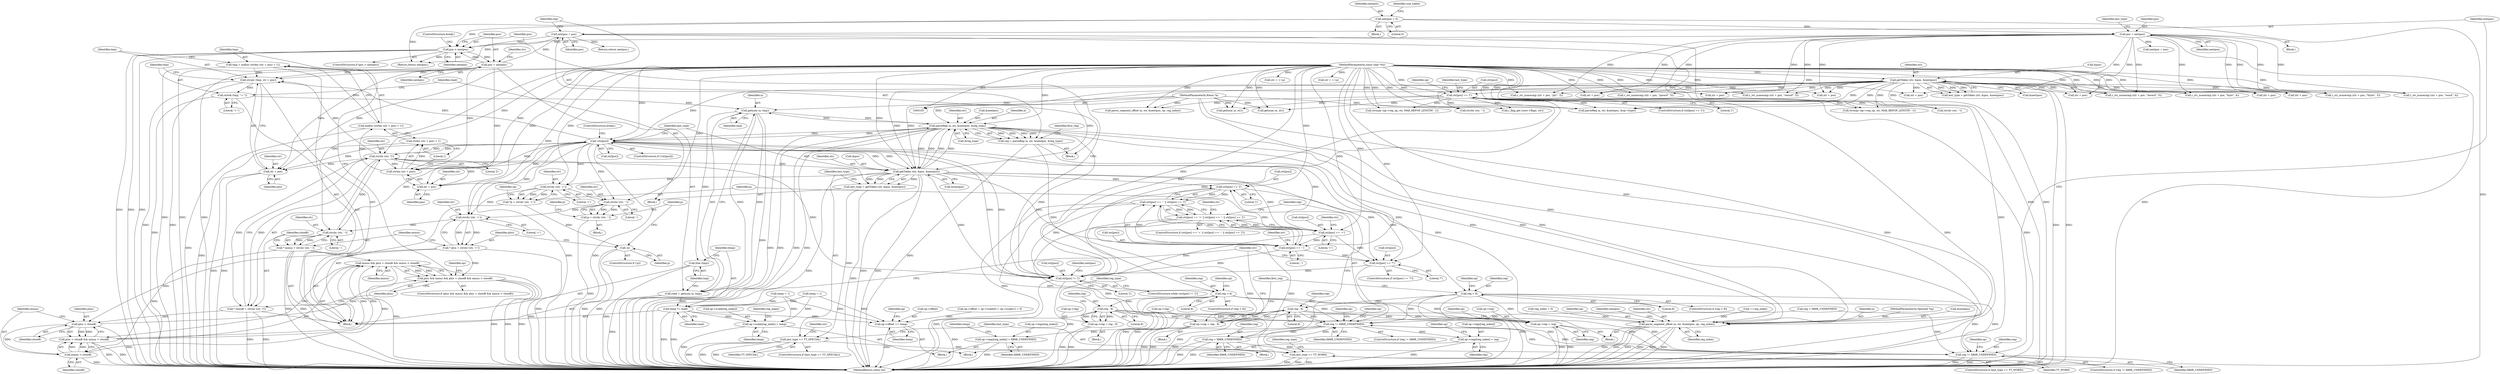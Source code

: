 digraph "0_radare2_9b46d38dd3c4de6048a488b655c7319f845af185@API" {
"1000662" [label="(Call,tmp = malloc (strlen (str + pos) + 1))"];
"1000664" [label="(Call,malloc (strlen (str + pos) + 1))"];
"1000666" [label="(Call,strlen (str + pos))"];
"1000639" [label="(Call,strchr (str, ']'))"];
"1000377" [label="(Call,!str[pos])"];
"1000489" [label="(Call,parseReg (a, str, &nextpos, &reg_type))"];
"1000682" [label="(Call,getnum (a, tmp))"];
"1000106" [label="(MethodParameterIn,RAsm *a)"];
"1000676" [label="(Call,strtok (tmp, \"+-\"))"];
"1000671" [label="(Call,strcpy (tmp, str + pos))"];
"1000662" [label="(Call,tmp = malloc (strlen (str + pos) + 1))"];
"1000107" [label="(MethodParameterIn,const char *str)"];
"1000373" [label="(Call,pos = nextpos)"];
"1000368" [label="(Call,pos > nextpos)"];
"1000137" [label="(Call,pos = nextpos)"];
"1000113" [label="(Call,nextpos = 0)"];
"1000484" [label="(Call,nextpos = pos)"];
"1000385" [label="(Call,getToken (str, &pos, &nextpos))"];
"1000142" [label="(Call,getToken (str, &pos, &nextpos))"];
"1000361" [label="(Call,str[pos] != ']')"];
"1000409" [label="(Call,str[pos] == ']')"];
"1000404" [label="(Call,str[pos] == '-')"];
"1000398" [label="(Call,str[pos] == '+')"];
"1000458" [label="(Call,str[pos] == '*')"];
"1000314" [label="(Call,str[pos] == '[')"];
"1000633" [label="(Call,strchr (str, '-'))"];
"1000627" [label="(Call,strchr (str, '+'))"];
"1000598" [label="(Call,strchr (str, '+'))"];
"1000612" [label="(Call,strchr (str, '-'))"];
"1000383" [label="(Call,last_type = getToken (str, &pos, &nextpos))"];
"1000392" [label="(Call,last_type == TT_SPECIAL)"];
"1000466" [label="(Call,last_type == TT_WORD)"];
"1000397" [label="(Call,str[pos] == '+' || str[pos] == '-' || str[pos] == ']')"];
"1000403" [label="(Call,str[pos] == '-' || str[pos] == ']')"];
"1000596" [label="(Call,*p = strchr (str, '+'))"];
"1000607" [label="(Call,!p)"];
"1000610" [label="(Call,p = strchr (str, '-'))"];
"1000625" [label="(Call,* plus = strchr (str, '+'))"];
"1000643" [label="(Call,plus && minus && plus < closeB && minus < closeB)"];
"1000648" [label="(Call,plus < closeB)"];
"1000647" [label="(Call,plus < closeB && minus < closeB)"];
"1000645" [label="(Call,minus && plus < closeB && minus < closeB)"];
"1000651" [label="(Call,minus < closeB)"];
"1000631" [label="(Call,* minus = strchr (str, '-'))"];
"1000637" [label="(Call,* closeB = strchr (str, ']'))"];
"1000665" [label="(Call,strlen (str + pos) + 1)"];
"1000667" [label="(Call,str + pos)"];
"1000673" [label="(Call,str + pos)"];
"1000554" [label="(Call,parse_segment_offset (a, str, &nextpos, op, reg_index))"];
"1000487" [label="(Call,reg = parseReg (a, str, &nextpos, &reg_type))"];
"1000505" [label="(Call,reg > 8)"];
"1000416" [label="(Call,reg != X86R_UNDEFINED)"];
"1000420" [label="(Call,op->regs[reg_index] = reg)"];
"1000443" [label="(Call,op->regs[reg_index] = X86R_UNDEFINED)"];
"1000453" [label="(Call,reg = X86R_UNDEFINED)"];
"1000475" [label="(Call,reg != X86R_UNDEFINED)"];
"1000518" [label="(Call,reg - 9)"];
"1000514" [label="(Call,op->reg = reg - 9)"];
"1000544" [label="(Call,op->reg = reg)"];
"1000526" [label="(Call,reg > 8)"];
"1000534" [label="(Call,reg - 9)"];
"1000530" [label="(Call,op->reg = reg - 9)"];
"1000680" [label="(Call,read = getnum (a, tmp))"];
"1000687" [label="(Call,temp *= read)"];
"1000427" [label="(Call,op->scale[reg_index] = temp)"];
"1000438" [label="(Call,op->offset += temp)"];
"1000685" [label="(Call,free (tmp))"];
"1000641" [label="(Literal,']')"];
"1000404" [label="(Call,str[pos] == '-')"];
"1000484" [label="(Call,nextpos = pos)"];
"1000465" [label="(ControlStructure,if (last_type == TT_WORD))"];
"1000396" [label="(ControlStructure,if (str[pos] == '+' || str[pos] == '-' || str[pos] == ']'))"];
"1000668" [label="(Identifier,str)"];
"1000640" [label="(Identifier,str)"];
"1000449" [label="(Identifier,X86R_UNDEFINED)"];
"1000142" [label="(Call,getToken (str, &pos, &nextpos))"];
"1000409" [label="(Call,str[pos] == ']')"];
"1000363" [label="(Identifier,str)"];
"1000140" [label="(Call,last_type = getToken (str, &pos, &nextpos))"];
"1000637" [label="(Call,* closeB = strchr (str, ']'))"];
"1000314" [label="(Call,str[pos] == '[')"];
"1000468" [label="(Identifier,TT_WORD)"];
"1000607" [label="(Call,!p)"];
"1000481" [label="(Identifier,op)"];
"1000613" [label="(Identifier,str)"];
"1000687" [label="(Call,temp *= read)"];
"1000708" [label="(Call,strncpy (op->rep_op, str, MAX_REPOP_LENGTH - 1))"];
"1000932" [label="(Return,return nextpos;)"];
"1000462" [label="(Literal,'*')"];
"1000386" [label="(Identifier,str)"];
"1000909" [label="(Call,strchr (str, '-'))"];
"1000472" [label="(Identifier,reg_type)"];
"1000672" [label="(Identifier,tmp)"];
"1000614" [label="(Literal,'-')"];
"1000497" [label="(Identifier,first_reg)"];
"1000150" [label="(Call,r_str_ncasecmp (str + pos, \"ptr\", 3))"];
"1000411" [label="(Identifier,str)"];
"1000370" [label="(Identifier,nextpos)"];
"1000106" [label="(MethodParameterIn,RAsm *a)"];
"1000858" [label="(Call,str = ++p)"];
"1000458" [label="(Call,str[pos] == '*')"];
"1000439" [label="(Call,op->offset)"];
"1000331" [label="(Call,op->offset = op->scale[0] = op->scale[1] = 0)"];
"1000378" [label="(Call,str[pos])"];
"1000638" [label="(Identifier,closeB)"];
"1000846" [label="(Call,strchr (str, '-'))"];
"1000394" [label="(Identifier,TT_SPECIAL)"];
"1000413" [label="(Literal,']')"];
"1000646" [label="(Identifier,minus)"];
"1000486" [label="(Identifier,pos)"];
"1000644" [label="(Identifier,plus)"];
"1000427" [label="(Call,op->scale[reg_index] = temp)"];
"1000560" [label="(Identifier,reg_index)"];
"1000212" [label="(Call,str + pos)"];
"1000318" [label="(Literal,'[')"];
"1000236" [label="(Call,r_str_ncasecmp (str + pos, \"qword\", 5))"];
"1000610" [label="(Call,p = strchr (str, '-'))"];
"1000393" [label="(Identifier,last_type)"];
"1000392" [label="(Call,last_type == TT_SPECIAL)"];
"1000544" [label="(Call,op->reg = reg)"];
"1000114" [label="(Identifier,nextpos)"];
"1000488" [label="(Identifier,reg)"];
"1000551" [label="(Identifier,op)"];
"1000543" [label="(Block,)"];
"1000684" [label="(Identifier,tmp)"];
"1000696" [label="(Call,nextpos = pos)"];
"1000455" [label="(Identifier,X86R_UNDEFINED)"];
"1000519" [label="(Identifier,reg)"];
"1000477" [label="(Identifier,X86R_UNDEFINED)"];
"1000515" [label="(Call,op->reg)"];
"1000385" [label="(Call,getToken (str, &pos, &nextpos))"];
"1000400" [label="(Identifier,str)"];
"1000514" [label="(Call,op->reg = reg - 9)"];
"1000929" [label="(Call,getnum (a, str))"];
"1000391" [label="(ControlStructure,if (last_type == TT_SPECIAL))"];
"1000141" [label="(Identifier,last_type)"];
"1000555" [label="(Identifier,a)"];
"1000162" [label="(Call,str + pos)"];
"1000669" [label="(Identifier,pos)"];
"1000417" [label="(Identifier,reg)"];
"1000108" [label="(MethodParameterIn,Operand *op)"];
"1000408" [label="(Literal,'-')"];
"1000688" [label="(Identifier,temp)"];
"1000673" [label="(Call,str + pos)"];
"1000405" [label="(Call,str[pos])"];
"1000375" [label="(Identifier,nextpos)"];
"1000261" [label="(Call,r_str_ncasecmp (str + pos, \"oword\", 5))"];
"1000491" [label="(Identifier,str)"];
"1000627" [label="(Call,strchr (str, '+'))"];
"1000674" [label="(Identifier,str)"];
"1000520" [label="(Literal,9)"];
"1000650" [label="(Identifier,closeB)"];
"1000469" [label="(Block,)"];
"1000657" [label="(Identifier,op)"];
"1000670" [label="(Literal,1)"];
"1000415" [label="(ControlStructure,if (reg != X86R_UNDEFINED))"];
"1000475" [label="(Call,reg != X86R_UNDEFINED)"];
"1000685" [label="(Call,free (tmp))"];
"1000652" [label="(Identifier,minus)"];
"1000442" [label="(Identifier,temp)"];
"1000608" [label="(Identifier,p)"];
"1000366" [label="(Block,)"];
"1000683" [label="(Identifier,a)"];
"1000557" [label="(Call,&nextpos)"];
"1000376" [label="(ControlStructure,if (!str[pos]))"];
"1000532" [label="(Identifier,op)"];
"1000450" [label="(Call,temp = 1)"];
"1000639" [label="(Call,strchr (str, ']'))"];
"1000489" [label="(Call,parseReg (a, str, &nextpos, &reg_type))"];
"1000126" [label="(Call,reg_index = 0)"];
"1000633" [label="(Call,strchr (str, '-'))"];
"1000678" [label="(Literal,\"+-\")"];
"1000662" [label="(Call,tmp = malloc (strlen (str + pos) + 1))"];
"1000137" [label="(Call,pos = nextpos)"];
"1000430" [label="(Identifier,op)"];
"1000474" [label="(ControlStructure,if (reg != X86R_UNDEFINED))"];
"1000460" [label="(Identifier,str)"];
"1000536" [label="(Literal,9)"];
"1000612" [label="(Call,strchr (str, '-'))"];
"1000771" [label="(Call,parse_segment_offset (a, str, &nextpos, op, reg_index))"];
"1000143" [label="(Identifier,str)"];
"1000459" [label="(Call,str[pos])"];
"1000507" [label="(Literal,8)"];
"1000682" [label="(Call,getnum (a, tmp))"];
"1000666" [label="(Call,strlen (str + pos))"];
"1000631" [label="(Call,* minus = strchr (str, '-'))"];
"1000600" [label="(Literal,'+')"];
"1000416" [label="(Call,reg != X86R_UNDEFINED)"];
"1000262" [label="(Call,str + pos)"];
"1000635" [label="(Literal,'-')"];
"1000426" [label="(Identifier,reg)"];
"1000921" [label="(Call,str = ++p)"];
"1000365" [label="(Literal,']')"];
"1000438" [label="(Call,op->offset += temp)"];
"1000362" [label="(Call,str[pos])"];
"1000373" [label="(Call,pos = nextpos)"];
"1000138" [label="(Identifier,pos)"];
"1000237" [label="(Call,str + pos)"];
"1000119" [label="(Identifier,size_token)"];
"1000554" [label="(Call,parse_segment_offset (a, str, &nextpos, op, reg_index))"];
"1000457" [label="(ControlStructure,if (str[pos] == '*'))"];
"1000832" [label="(Call,r_flag_get (core->flags, str))"];
"1000110" [label="(Block,)"];
"1000315" [label="(Call,str[pos])"];
"1000323" [label="(Identifier,op)"];
"1000418" [label="(Identifier,X86R_UNDEFINED)"];
"1000634" [label="(Identifier,str)"];
"1000387" [label="(Call,&pos)"];
"1000504" [label="(ControlStructure,if (reg > 8))"];
"1000353" [label="(Call,reg = X86R_UNDEFINED)"];
"1000443" [label="(Call,op->regs[reg_index] = X86R_UNDEFINED)"];
"1000545" [label="(Call,op->reg)"];
"1000539" [label="(Identifier,reg_type)"];
"1000559" [label="(Identifier,op)"];
"1000466" [label="(Call,last_type == TT_WORD)"];
"1000374" [label="(Identifier,pos)"];
"1000598" [label="(Call,strchr (str, '+'))"];
"1000151" [label="(Call,str + pos)"];
"1000113" [label="(Call,nextpos = 0)"];
"1000421" [label="(Call,op->regs[reg_index])"];
"1000671" [label="(Call,strcpy (tmp, str + pos))"];
"1000397" [label="(Call,str[pos] == '+' || str[pos] == '-' || str[pos] == ']')"];
"1000349" [label="(Call,temp = 1)"];
"1000383" [label="(Call,last_type = getToken (str, &pos, &nextpos))"];
"1000645" [label="(Call,minus && plus < closeB && minus < closeB)"];
"1000522" [label="(Identifier,first_reg)"];
"1000382" [label="(ControlStructure,break;)"];
"1000511" [label="(Identifier,op)"];
"1000107" [label="(MethodParameterIn,const char *str)"];
"1000494" [label="(Call,&reg_type)"];
"1000626" [label="(Identifier,plus)"];
"1000530" [label="(Call,op->reg = reg - 9)"];
"1000211" [label="(Call,r_str_ncasecmp (str + pos, \"dword\", 5))"];
"1000731" [label="(Call,parseReg (a, str, &nextpos, &op->type))"];
"1000287" [label="(Call,str + pos)"];
"1000648" [label="(Call,plus < closeB)"];
"1000665" [label="(Call,strlen (str + pos) + 1)"];
"1000492" [label="(Call,&nextpos)"];
"1000367" [label="(ControlStructure,if (pos > nextpos))"];
"1000187" [label="(Call,str + pos)"];
"1000642" [label="(ControlStructure,if (plus && minus && plus < closeB && minus < closeB))"];
"1000933" [label="(Identifier,nextpos)"];
"1000414" [label="(Block,)"];
"1000433" [label="(Identifier,temp)"];
"1000437" [label="(Block,)"];
"1000360" [label="(ControlStructure,while (str[pos] != ']'))"];
"1000562" [label="(Identifier,nextpos)"];
"1000653" [label="(Identifier,closeB)"];
"1000286" [label="(Call,r_str_ncasecmp (str + pos, \"tbyte\", 5))"];
"1000487" [label="(Call,reg = parseReg (a, str, &nextpos, &reg_type))"];
"1000664" [label="(Call,malloc (strlen (str + pos) + 1))"];
"1000146" [label="(Call,&nextpos)"];
"1000403" [label="(Call,str[pos] == '-' || str[pos] == ']')"];
"1000611" [label="(Identifier,p)"];
"1000548" [label="(Identifier,reg)"];
"1000506" [label="(Identifier,reg)"];
"1000451" [label="(Identifier,temp)"];
"1000866" [label="(Call,getnum (a, str))"];
"1000693" [label="(Identifier,last_type)"];
"1000490" [label="(Identifier,a)"];
"1000603" [label="(Identifier,op)"];
"1000361" [label="(Call,str[pos] != ']')"];
"1000454" [label="(Identifier,reg)"];
"1000476" [label="(Identifier,reg)"];
"1000594" [label="(Block,)"];
"1000529" [label="(Block,)"];
"1000428" [label="(Call,op->scale[reg_index])"];
"1000399" [label="(Call,str[pos])"];
"1000372" [label="(ControlStructure,break;)"];
"1000556" [label="(Identifier,str)"];
"1000446" [label="(Identifier,op)"];
"1000144" [label="(Call,&pos)"];
"1000680" [label="(Call,read = getnum (a, tmp))"];
"1000384" [label="(Identifier,last_type)"];
"1000369" [label="(Identifier,pos)"];
"1000609" [label="(Block,)"];
"1000531" [label="(Call,op->reg)"];
"1000681" [label="(Identifier,read)"];
"1000526" [label="(Call,reg > 8)"];
"1000877" [label="(Call,strncpy (op->rep_op, str, MAX_REPOP_LENGTH - 1))"];
"1000534" [label="(Call,reg - 9)"];
"1000667" [label="(Call,str + pos)"];
"1000115" [label="(Literal,0)"];
"1000528" [label="(Literal,8)"];
"1000186" [label="(Call,r_str_ncasecmp (str + pos, \"word\", 4))"];
"1000136" [label="(Block,)"];
"1000161" [label="(Call,r_str_ncasecmp (str + pos, \"byte\", 4))"];
"1000508" [label="(Block,)"];
"1000440" [label="(Identifier,op)"];
"1000527" [label="(Identifier,reg)"];
"1000467" [label="(Identifier,last_type)"];
"1000675" [label="(Identifier,pos)"];
"1000596" [label="(Call,*p = strchr (str, '+'))"];
"1000628" [label="(Identifier,str)"];
"1000525" [label="(ControlStructure,if (reg > 8))"];
"1000647" [label="(Call,plus < closeB && minus < closeB)"];
"1000377" [label="(Call,!str[pos])"];
"1000406" [label="(Identifier,str)"];
"1000632" [label="(Identifier,minus)"];
"1000606" [label="(ControlStructure,if (!p))"];
"1000934" [label="(MethodReturn,static int)"];
"1000597" [label="(Identifier,p)"];
"1000651" [label="(Call,minus < closeB)"];
"1000485" [label="(Identifier,nextpos)"];
"1000313" [label="(ControlStructure,if (str[pos] == '['))"];
"1000629" [label="(Literal,'+')"];
"1000663" [label="(Identifier,tmp)"];
"1000689" [label="(Identifier,read)"];
"1000423" [label="(Identifier,op)"];
"1000643" [label="(Call,plus && minus && plus < closeB && minus < closeB)"];
"1000398" [label="(Call,str[pos] == '+')"];
"1000561" [label="(Return,return nextpos;)"];
"1000139" [label="(Identifier,nextpos)"];
"1000420" [label="(Call,op->regs[reg_index] = reg)"];
"1000677" [label="(Identifier,tmp)"];
"1000535" [label="(Identifier,reg)"];
"1000453" [label="(Call,reg = X86R_UNDEFINED)"];
"1000419" [label="(Block,)"];
"1000410" [label="(Call,str[pos])"];
"1000505" [label="(Call,reg > 8)"];
"1000444" [label="(Call,op->regs[reg_index])"];
"1000389" [label="(Call,&nextpos)"];
"1000599" [label="(Identifier,str)"];
"1000676" [label="(Call,strtok (tmp, \"+-\"))"];
"1000616" [label="(Identifier,p)"];
"1000434" [label="(Call,++reg_index)"];
"1000402" [label="(Literal,'+')"];
"1000625" [label="(Call,* plus = strchr (str, '+'))"];
"1000686" [label="(Identifier,tmp)"];
"1000435" [label="(Identifier,reg_index)"];
"1000379" [label="(Identifier,str)"];
"1000649" [label="(Identifier,plus)"];
"1000368" [label="(Call,pos > nextpos)"];
"1000518" [label="(Call,reg - 9)"];
"1000662" -> "1000594"  [label="AST: "];
"1000662" -> "1000664"  [label="CFG: "];
"1000663" -> "1000662"  [label="AST: "];
"1000664" -> "1000662"  [label="AST: "];
"1000672" -> "1000662"  [label="CFG: "];
"1000662" -> "1000934"  [label="DDG: "];
"1000664" -> "1000662"  [label="DDG: "];
"1000662" -> "1000671"  [label="DDG: "];
"1000664" -> "1000665"  [label="CFG: "];
"1000665" -> "1000664"  [label="AST: "];
"1000664" -> "1000934"  [label="DDG: "];
"1000666" -> "1000664"  [label="DDG: "];
"1000666" -> "1000665"  [label="AST: "];
"1000666" -> "1000667"  [label="CFG: "];
"1000667" -> "1000666"  [label="AST: "];
"1000670" -> "1000666"  [label="CFG: "];
"1000666" -> "1000665"  [label="DDG: "];
"1000639" -> "1000666"  [label="DDG: "];
"1000377" -> "1000666"  [label="DDG: "];
"1000107" -> "1000666"  [label="DDG: "];
"1000373" -> "1000666"  [label="DDG: "];
"1000639" -> "1000637"  [label="AST: "];
"1000639" -> "1000641"  [label="CFG: "];
"1000640" -> "1000639"  [label="AST: "];
"1000641" -> "1000639"  [label="AST: "];
"1000637" -> "1000639"  [label="CFG: "];
"1000639" -> "1000361"  [label="DDG: "];
"1000639" -> "1000377"  [label="DDG: "];
"1000639" -> "1000385"  [label="DDG: "];
"1000639" -> "1000637"  [label="DDG: "];
"1000639" -> "1000637"  [label="DDG: "];
"1000377" -> "1000639"  [label="DDG: "];
"1000633" -> "1000639"  [label="DDG: "];
"1000107" -> "1000639"  [label="DDG: "];
"1000639" -> "1000667"  [label="DDG: "];
"1000639" -> "1000671"  [label="DDG: "];
"1000639" -> "1000673"  [label="DDG: "];
"1000377" -> "1000376"  [label="AST: "];
"1000377" -> "1000378"  [label="CFG: "];
"1000378" -> "1000377"  [label="AST: "];
"1000382" -> "1000377"  [label="CFG: "];
"1000384" -> "1000377"  [label="CFG: "];
"1000377" -> "1000934"  [label="DDG: "];
"1000377" -> "1000934"  [label="DDG: "];
"1000377" -> "1000361"  [label="DDG: "];
"1000489" -> "1000377"  [label="DDG: "];
"1000385" -> "1000377"  [label="DDG: "];
"1000361" -> "1000377"  [label="DDG: "];
"1000107" -> "1000377"  [label="DDG: "];
"1000142" -> "1000377"  [label="DDG: "];
"1000377" -> "1000385"  [label="DDG: "];
"1000377" -> "1000398"  [label="DDG: "];
"1000377" -> "1000489"  [label="DDG: "];
"1000377" -> "1000554"  [label="DDG: "];
"1000377" -> "1000598"  [label="DDG: "];
"1000377" -> "1000612"  [label="DDG: "];
"1000377" -> "1000627"  [label="DDG: "];
"1000377" -> "1000633"  [label="DDG: "];
"1000377" -> "1000667"  [label="DDG: "];
"1000377" -> "1000671"  [label="DDG: "];
"1000377" -> "1000673"  [label="DDG: "];
"1000489" -> "1000487"  [label="AST: "];
"1000489" -> "1000494"  [label="CFG: "];
"1000490" -> "1000489"  [label="AST: "];
"1000491" -> "1000489"  [label="AST: "];
"1000492" -> "1000489"  [label="AST: "];
"1000494" -> "1000489"  [label="AST: "];
"1000487" -> "1000489"  [label="CFG: "];
"1000489" -> "1000934"  [label="DDG: "];
"1000489" -> "1000934"  [label="DDG: "];
"1000489" -> "1000934"  [label="DDG: "];
"1000489" -> "1000934"  [label="DDG: "];
"1000489" -> "1000361"  [label="DDG: "];
"1000489" -> "1000385"  [label="DDG: "];
"1000489" -> "1000385"  [label="DDG: "];
"1000489" -> "1000487"  [label="DDG: "];
"1000489" -> "1000487"  [label="DDG: "];
"1000489" -> "1000487"  [label="DDG: "];
"1000489" -> "1000487"  [label="DDG: "];
"1000682" -> "1000489"  [label="DDG: "];
"1000106" -> "1000489"  [label="DDG: "];
"1000385" -> "1000489"  [label="DDG: "];
"1000385" -> "1000489"  [label="DDG: "];
"1000107" -> "1000489"  [label="DDG: "];
"1000489" -> "1000554"  [label="DDG: "];
"1000489" -> "1000554"  [label="DDG: "];
"1000489" -> "1000554"  [label="DDG: "];
"1000489" -> "1000682"  [label="DDG: "];
"1000682" -> "1000680"  [label="AST: "];
"1000682" -> "1000684"  [label="CFG: "];
"1000683" -> "1000682"  [label="AST: "];
"1000684" -> "1000682"  [label="AST: "];
"1000680" -> "1000682"  [label="CFG: "];
"1000682" -> "1000934"  [label="DDG: "];
"1000682" -> "1000680"  [label="DDG: "];
"1000682" -> "1000680"  [label="DDG: "];
"1000106" -> "1000682"  [label="DDG: "];
"1000676" -> "1000682"  [label="DDG: "];
"1000682" -> "1000685"  [label="DDG: "];
"1000106" -> "1000105"  [label="AST: "];
"1000106" -> "1000934"  [label="DDG: "];
"1000106" -> "1000554"  [label="DDG: "];
"1000106" -> "1000731"  [label="DDG: "];
"1000106" -> "1000771"  [label="DDG: "];
"1000106" -> "1000866"  [label="DDG: "];
"1000106" -> "1000929"  [label="DDG: "];
"1000676" -> "1000594"  [label="AST: "];
"1000676" -> "1000678"  [label="CFG: "];
"1000677" -> "1000676"  [label="AST: "];
"1000678" -> "1000676"  [label="AST: "];
"1000681" -> "1000676"  [label="CFG: "];
"1000676" -> "1000934"  [label="DDG: "];
"1000671" -> "1000676"  [label="DDG: "];
"1000671" -> "1000594"  [label="AST: "];
"1000671" -> "1000673"  [label="CFG: "];
"1000672" -> "1000671"  [label="AST: "];
"1000673" -> "1000671"  [label="AST: "];
"1000677" -> "1000671"  [label="CFG: "];
"1000671" -> "1000934"  [label="DDG: "];
"1000671" -> "1000934"  [label="DDG: "];
"1000107" -> "1000671"  [label="DDG: "];
"1000373" -> "1000671"  [label="DDG: "];
"1000107" -> "1000105"  [label="AST: "];
"1000107" -> "1000934"  [label="DDG: "];
"1000107" -> "1000142"  [label="DDG: "];
"1000107" -> "1000150"  [label="DDG: "];
"1000107" -> "1000151"  [label="DDG: "];
"1000107" -> "1000161"  [label="DDG: "];
"1000107" -> "1000162"  [label="DDG: "];
"1000107" -> "1000186"  [label="DDG: "];
"1000107" -> "1000187"  [label="DDG: "];
"1000107" -> "1000211"  [label="DDG: "];
"1000107" -> "1000212"  [label="DDG: "];
"1000107" -> "1000236"  [label="DDG: "];
"1000107" -> "1000237"  [label="DDG: "];
"1000107" -> "1000261"  [label="DDG: "];
"1000107" -> "1000262"  [label="DDG: "];
"1000107" -> "1000286"  [label="DDG: "];
"1000107" -> "1000287"  [label="DDG: "];
"1000107" -> "1000314"  [label="DDG: "];
"1000107" -> "1000361"  [label="DDG: "];
"1000107" -> "1000385"  [label="DDG: "];
"1000107" -> "1000398"  [label="DDG: "];
"1000107" -> "1000404"  [label="DDG: "];
"1000107" -> "1000409"  [label="DDG: "];
"1000107" -> "1000458"  [label="DDG: "];
"1000107" -> "1000554"  [label="DDG: "];
"1000107" -> "1000598"  [label="DDG: "];
"1000107" -> "1000612"  [label="DDG: "];
"1000107" -> "1000627"  [label="DDG: "];
"1000107" -> "1000633"  [label="DDG: "];
"1000107" -> "1000667"  [label="DDG: "];
"1000107" -> "1000673"  [label="DDG: "];
"1000107" -> "1000708"  [label="DDG: "];
"1000107" -> "1000731"  [label="DDG: "];
"1000107" -> "1000771"  [label="DDG: "];
"1000107" -> "1000832"  [label="DDG: "];
"1000107" -> "1000846"  [label="DDG: "];
"1000107" -> "1000858"  [label="DDG: "];
"1000107" -> "1000866"  [label="DDG: "];
"1000107" -> "1000877"  [label="DDG: "];
"1000107" -> "1000909"  [label="DDG: "];
"1000107" -> "1000921"  [label="DDG: "];
"1000107" -> "1000929"  [label="DDG: "];
"1000373" -> "1000366"  [label="AST: "];
"1000373" -> "1000375"  [label="CFG: "];
"1000374" -> "1000373"  [label="AST: "];
"1000375" -> "1000373"  [label="AST: "];
"1000379" -> "1000373"  [label="CFG: "];
"1000373" -> "1000934"  [label="DDG: "];
"1000373" -> "1000934"  [label="DDG: "];
"1000373" -> "1000368"  [label="DDG: "];
"1000368" -> "1000373"  [label="DDG: "];
"1000373" -> "1000484"  [label="DDG: "];
"1000373" -> "1000667"  [label="DDG: "];
"1000373" -> "1000673"  [label="DDG: "];
"1000368" -> "1000367"  [label="AST: "];
"1000368" -> "1000370"  [label="CFG: "];
"1000369" -> "1000368"  [label="AST: "];
"1000370" -> "1000368"  [label="AST: "];
"1000372" -> "1000368"  [label="CFG: "];
"1000374" -> "1000368"  [label="CFG: "];
"1000368" -> "1000934"  [label="DDG: "];
"1000368" -> "1000934"  [label="DDG: "];
"1000368" -> "1000934"  [label="DDG: "];
"1000137" -> "1000368"  [label="DDG: "];
"1000113" -> "1000368"  [label="DDG: "];
"1000484" -> "1000368"  [label="DDG: "];
"1000368" -> "1000932"  [label="DDG: "];
"1000137" -> "1000136"  [label="AST: "];
"1000137" -> "1000139"  [label="CFG: "];
"1000138" -> "1000137"  [label="AST: "];
"1000139" -> "1000137"  [label="AST: "];
"1000141" -> "1000137"  [label="CFG: "];
"1000137" -> "1000934"  [label="DDG: "];
"1000113" -> "1000137"  [label="DDG: "];
"1000137" -> "1000150"  [label="DDG: "];
"1000137" -> "1000151"  [label="DDG: "];
"1000137" -> "1000161"  [label="DDG: "];
"1000137" -> "1000162"  [label="DDG: "];
"1000137" -> "1000186"  [label="DDG: "];
"1000137" -> "1000187"  [label="DDG: "];
"1000137" -> "1000211"  [label="DDG: "];
"1000137" -> "1000212"  [label="DDG: "];
"1000137" -> "1000236"  [label="DDG: "];
"1000137" -> "1000237"  [label="DDG: "];
"1000137" -> "1000261"  [label="DDG: "];
"1000137" -> "1000262"  [label="DDG: "];
"1000137" -> "1000286"  [label="DDG: "];
"1000137" -> "1000287"  [label="DDG: "];
"1000137" -> "1000696"  [label="DDG: "];
"1000113" -> "1000110"  [label="AST: "];
"1000113" -> "1000115"  [label="CFG: "];
"1000114" -> "1000113"  [label="AST: "];
"1000115" -> "1000113"  [label="AST: "];
"1000119" -> "1000113"  [label="CFG: "];
"1000113" -> "1000934"  [label="DDG: "];
"1000113" -> "1000932"  [label="DDG: "];
"1000484" -> "1000469"  [label="AST: "];
"1000484" -> "1000486"  [label="CFG: "];
"1000485" -> "1000484"  [label="AST: "];
"1000486" -> "1000484"  [label="AST: "];
"1000488" -> "1000484"  [label="CFG: "];
"1000484" -> "1000934"  [label="DDG: "];
"1000484" -> "1000934"  [label="DDG: "];
"1000484" -> "1000561"  [label="DDG: "];
"1000484" -> "1000932"  [label="DDG: "];
"1000385" -> "1000383"  [label="AST: "];
"1000385" -> "1000389"  [label="CFG: "];
"1000386" -> "1000385"  [label="AST: "];
"1000387" -> "1000385"  [label="AST: "];
"1000389" -> "1000385"  [label="AST: "];
"1000383" -> "1000385"  [label="CFG: "];
"1000385" -> "1000934"  [label="DDG: "];
"1000385" -> "1000934"  [label="DDG: "];
"1000385" -> "1000934"  [label="DDG: "];
"1000385" -> "1000361"  [label="DDG: "];
"1000385" -> "1000383"  [label="DDG: "];
"1000385" -> "1000383"  [label="DDG: "];
"1000385" -> "1000383"  [label="DDG: "];
"1000142" -> "1000385"  [label="DDG: "];
"1000142" -> "1000385"  [label="DDG: "];
"1000142" -> "1000385"  [label="DDG: "];
"1000385" -> "1000398"  [label="DDG: "];
"1000385" -> "1000404"  [label="DDG: "];
"1000385" -> "1000409"  [label="DDG: "];
"1000385" -> "1000458"  [label="DDG: "];
"1000385" -> "1000598"  [label="DDG: "];
"1000142" -> "1000140"  [label="AST: "];
"1000142" -> "1000146"  [label="CFG: "];
"1000143" -> "1000142"  [label="AST: "];
"1000144" -> "1000142"  [label="AST: "];
"1000146" -> "1000142"  [label="AST: "];
"1000140" -> "1000142"  [label="CFG: "];
"1000142" -> "1000934"  [label="DDG: "];
"1000142" -> "1000934"  [label="DDG: "];
"1000142" -> "1000140"  [label="DDG: "];
"1000142" -> "1000140"  [label="DDG: "];
"1000142" -> "1000140"  [label="DDG: "];
"1000142" -> "1000150"  [label="DDG: "];
"1000142" -> "1000151"  [label="DDG: "];
"1000142" -> "1000161"  [label="DDG: "];
"1000142" -> "1000162"  [label="DDG: "];
"1000142" -> "1000186"  [label="DDG: "];
"1000142" -> "1000187"  [label="DDG: "];
"1000142" -> "1000211"  [label="DDG: "];
"1000142" -> "1000212"  [label="DDG: "];
"1000142" -> "1000236"  [label="DDG: "];
"1000142" -> "1000237"  [label="DDG: "];
"1000142" -> "1000261"  [label="DDG: "];
"1000142" -> "1000262"  [label="DDG: "];
"1000142" -> "1000286"  [label="DDG: "];
"1000142" -> "1000287"  [label="DDG: "];
"1000142" -> "1000314"  [label="DDG: "];
"1000142" -> "1000361"  [label="DDG: "];
"1000142" -> "1000708"  [label="DDG: "];
"1000142" -> "1000731"  [label="DDG: "];
"1000142" -> "1000731"  [label="DDG: "];
"1000142" -> "1000909"  [label="DDG: "];
"1000361" -> "1000360"  [label="AST: "];
"1000361" -> "1000365"  [label="CFG: "];
"1000362" -> "1000361"  [label="AST: "];
"1000365" -> "1000361"  [label="AST: "];
"1000369" -> "1000361"  [label="CFG: "];
"1000933" -> "1000361"  [label="CFG: "];
"1000361" -> "1000934"  [label="DDG: "];
"1000361" -> "1000934"  [label="DDG: "];
"1000409" -> "1000361"  [label="DDG: "];
"1000398" -> "1000361"  [label="DDG: "];
"1000404" -> "1000361"  [label="DDG: "];
"1000458" -> "1000361"  [label="DDG: "];
"1000314" -> "1000361"  [label="DDG: "];
"1000409" -> "1000403"  [label="AST: "];
"1000409" -> "1000413"  [label="CFG: "];
"1000410" -> "1000409"  [label="AST: "];
"1000413" -> "1000409"  [label="AST: "];
"1000403" -> "1000409"  [label="CFG: "];
"1000409" -> "1000403"  [label="DDG: "];
"1000409" -> "1000403"  [label="DDG: "];
"1000404" -> "1000409"  [label="DDG: "];
"1000409" -> "1000458"  [label="DDG: "];
"1000404" -> "1000403"  [label="AST: "];
"1000404" -> "1000408"  [label="CFG: "];
"1000405" -> "1000404"  [label="AST: "];
"1000408" -> "1000404"  [label="AST: "];
"1000411" -> "1000404"  [label="CFG: "];
"1000403" -> "1000404"  [label="CFG: "];
"1000404" -> "1000403"  [label="DDG: "];
"1000404" -> "1000403"  [label="DDG: "];
"1000398" -> "1000404"  [label="DDG: "];
"1000404" -> "1000458"  [label="DDG: "];
"1000398" -> "1000397"  [label="AST: "];
"1000398" -> "1000402"  [label="CFG: "];
"1000399" -> "1000398"  [label="AST: "];
"1000402" -> "1000398"  [label="AST: "];
"1000406" -> "1000398"  [label="CFG: "];
"1000397" -> "1000398"  [label="CFG: "];
"1000398" -> "1000397"  [label="DDG: "];
"1000398" -> "1000397"  [label="DDG: "];
"1000398" -> "1000458"  [label="DDG: "];
"1000458" -> "1000457"  [label="AST: "];
"1000458" -> "1000462"  [label="CFG: "];
"1000459" -> "1000458"  [label="AST: "];
"1000462" -> "1000458"  [label="AST: "];
"1000363" -> "1000458"  [label="CFG: "];
"1000458" -> "1000934"  [label="DDG: "];
"1000314" -> "1000313"  [label="AST: "];
"1000314" -> "1000318"  [label="CFG: "];
"1000315" -> "1000314"  [label="AST: "];
"1000318" -> "1000314"  [label="AST: "];
"1000323" -> "1000314"  [label="CFG: "];
"1000693" -> "1000314"  [label="CFG: "];
"1000314" -> "1000934"  [label="DDG: "];
"1000314" -> "1000934"  [label="DDG: "];
"1000314" -> "1000708"  [label="DDG: "];
"1000314" -> "1000731"  [label="DDG: "];
"1000314" -> "1000771"  [label="DDG: "];
"1000314" -> "1000832"  [label="DDG: "];
"1000314" -> "1000846"  [label="DDG: "];
"1000314" -> "1000866"  [label="DDG: "];
"1000314" -> "1000877"  [label="DDG: "];
"1000314" -> "1000909"  [label="DDG: "];
"1000314" -> "1000929"  [label="DDG: "];
"1000633" -> "1000631"  [label="AST: "];
"1000633" -> "1000635"  [label="CFG: "];
"1000634" -> "1000633"  [label="AST: "];
"1000635" -> "1000633"  [label="AST: "];
"1000631" -> "1000633"  [label="CFG: "];
"1000633" -> "1000631"  [label="DDG: "];
"1000633" -> "1000631"  [label="DDG: "];
"1000627" -> "1000633"  [label="DDG: "];
"1000627" -> "1000625"  [label="AST: "];
"1000627" -> "1000629"  [label="CFG: "];
"1000628" -> "1000627"  [label="AST: "];
"1000629" -> "1000627"  [label="AST: "];
"1000625" -> "1000627"  [label="CFG: "];
"1000627" -> "1000625"  [label="DDG: "];
"1000627" -> "1000625"  [label="DDG: "];
"1000598" -> "1000627"  [label="DDG: "];
"1000612" -> "1000627"  [label="DDG: "];
"1000598" -> "1000596"  [label="AST: "];
"1000598" -> "1000600"  [label="CFG: "];
"1000599" -> "1000598"  [label="AST: "];
"1000600" -> "1000598"  [label="AST: "];
"1000596" -> "1000598"  [label="CFG: "];
"1000598" -> "1000596"  [label="DDG: "];
"1000598" -> "1000596"  [label="DDG: "];
"1000598" -> "1000612"  [label="DDG: "];
"1000612" -> "1000610"  [label="AST: "];
"1000612" -> "1000614"  [label="CFG: "];
"1000613" -> "1000612"  [label="AST: "];
"1000614" -> "1000612"  [label="AST: "];
"1000610" -> "1000612"  [label="CFG: "];
"1000612" -> "1000610"  [label="DDG: "];
"1000612" -> "1000610"  [label="DDG: "];
"1000383" -> "1000366"  [label="AST: "];
"1000384" -> "1000383"  [label="AST: "];
"1000393" -> "1000383"  [label="CFG: "];
"1000383" -> "1000934"  [label="DDG: "];
"1000383" -> "1000392"  [label="DDG: "];
"1000392" -> "1000391"  [label="AST: "];
"1000392" -> "1000394"  [label="CFG: "];
"1000393" -> "1000392"  [label="AST: "];
"1000394" -> "1000392"  [label="AST: "];
"1000400" -> "1000392"  [label="CFG: "];
"1000467" -> "1000392"  [label="CFG: "];
"1000392" -> "1000934"  [label="DDG: "];
"1000392" -> "1000934"  [label="DDG: "];
"1000392" -> "1000934"  [label="DDG: "];
"1000392" -> "1000466"  [label="DDG: "];
"1000466" -> "1000465"  [label="AST: "];
"1000466" -> "1000468"  [label="CFG: "];
"1000467" -> "1000466"  [label="AST: "];
"1000468" -> "1000466"  [label="AST: "];
"1000472" -> "1000466"  [label="CFG: "];
"1000597" -> "1000466"  [label="CFG: "];
"1000466" -> "1000934"  [label="DDG: "];
"1000466" -> "1000934"  [label="DDG: "];
"1000466" -> "1000934"  [label="DDG: "];
"1000397" -> "1000396"  [label="AST: "];
"1000397" -> "1000403"  [label="CFG: "];
"1000403" -> "1000397"  [label="AST: "];
"1000417" -> "1000397"  [label="CFG: "];
"1000460" -> "1000397"  [label="CFG: "];
"1000397" -> "1000934"  [label="DDG: "];
"1000397" -> "1000934"  [label="DDG: "];
"1000397" -> "1000934"  [label="DDG: "];
"1000403" -> "1000397"  [label="DDG: "];
"1000403" -> "1000397"  [label="DDG: "];
"1000403" -> "1000934"  [label="DDG: "];
"1000403" -> "1000934"  [label="DDG: "];
"1000596" -> "1000594"  [label="AST: "];
"1000597" -> "1000596"  [label="AST: "];
"1000603" -> "1000596"  [label="CFG: "];
"1000596" -> "1000607"  [label="DDG: "];
"1000607" -> "1000606"  [label="AST: "];
"1000607" -> "1000608"  [label="CFG: "];
"1000608" -> "1000607"  [label="AST: "];
"1000611" -> "1000607"  [label="CFG: "];
"1000626" -> "1000607"  [label="CFG: "];
"1000607" -> "1000934"  [label="DDG: "];
"1000607" -> "1000934"  [label="DDG: "];
"1000610" -> "1000609"  [label="AST: "];
"1000611" -> "1000610"  [label="AST: "];
"1000616" -> "1000610"  [label="CFG: "];
"1000610" -> "1000934"  [label="DDG: "];
"1000625" -> "1000594"  [label="AST: "];
"1000626" -> "1000625"  [label="AST: "];
"1000632" -> "1000625"  [label="CFG: "];
"1000625" -> "1000934"  [label="DDG: "];
"1000625" -> "1000643"  [label="DDG: "];
"1000625" -> "1000648"  [label="DDG: "];
"1000643" -> "1000642"  [label="AST: "];
"1000643" -> "1000644"  [label="CFG: "];
"1000643" -> "1000645"  [label="CFG: "];
"1000644" -> "1000643"  [label="AST: "];
"1000645" -> "1000643"  [label="AST: "];
"1000657" -> "1000643"  [label="CFG: "];
"1000663" -> "1000643"  [label="CFG: "];
"1000643" -> "1000934"  [label="DDG: "];
"1000643" -> "1000934"  [label="DDG: "];
"1000643" -> "1000934"  [label="DDG: "];
"1000648" -> "1000643"  [label="DDG: "];
"1000645" -> "1000643"  [label="DDG: "];
"1000645" -> "1000643"  [label="DDG: "];
"1000648" -> "1000647"  [label="AST: "];
"1000648" -> "1000650"  [label="CFG: "];
"1000649" -> "1000648"  [label="AST: "];
"1000650" -> "1000648"  [label="AST: "];
"1000652" -> "1000648"  [label="CFG: "];
"1000647" -> "1000648"  [label="CFG: "];
"1000648" -> "1000934"  [label="DDG: "];
"1000648" -> "1000647"  [label="DDG: "];
"1000648" -> "1000647"  [label="DDG: "];
"1000637" -> "1000648"  [label="DDG: "];
"1000648" -> "1000651"  [label="DDG: "];
"1000647" -> "1000645"  [label="AST: "];
"1000647" -> "1000651"  [label="CFG: "];
"1000651" -> "1000647"  [label="AST: "];
"1000645" -> "1000647"  [label="CFG: "];
"1000647" -> "1000934"  [label="DDG: "];
"1000647" -> "1000934"  [label="DDG: "];
"1000647" -> "1000645"  [label="DDG: "];
"1000647" -> "1000645"  [label="DDG: "];
"1000651" -> "1000647"  [label="DDG: "];
"1000651" -> "1000647"  [label="DDG: "];
"1000645" -> "1000646"  [label="CFG: "];
"1000646" -> "1000645"  [label="AST: "];
"1000645" -> "1000934"  [label="DDG: "];
"1000645" -> "1000934"  [label="DDG: "];
"1000631" -> "1000645"  [label="DDG: "];
"1000651" -> "1000645"  [label="DDG: "];
"1000651" -> "1000653"  [label="CFG: "];
"1000652" -> "1000651"  [label="AST: "];
"1000653" -> "1000651"  [label="AST: "];
"1000651" -> "1000934"  [label="DDG: "];
"1000631" -> "1000651"  [label="DDG: "];
"1000631" -> "1000594"  [label="AST: "];
"1000632" -> "1000631"  [label="AST: "];
"1000638" -> "1000631"  [label="CFG: "];
"1000631" -> "1000934"  [label="DDG: "];
"1000631" -> "1000934"  [label="DDG: "];
"1000637" -> "1000594"  [label="AST: "];
"1000638" -> "1000637"  [label="AST: "];
"1000644" -> "1000637"  [label="CFG: "];
"1000637" -> "1000934"  [label="DDG: "];
"1000637" -> "1000934"  [label="DDG: "];
"1000665" -> "1000670"  [label="CFG: "];
"1000670" -> "1000665"  [label="AST: "];
"1000665" -> "1000934"  [label="DDG: "];
"1000667" -> "1000669"  [label="CFG: "];
"1000668" -> "1000667"  [label="AST: "];
"1000669" -> "1000667"  [label="AST: "];
"1000673" -> "1000675"  [label="CFG: "];
"1000674" -> "1000673"  [label="AST: "];
"1000675" -> "1000673"  [label="AST: "];
"1000673" -> "1000934"  [label="DDG: "];
"1000673" -> "1000934"  [label="DDG: "];
"1000554" -> "1000543"  [label="AST: "];
"1000554" -> "1000560"  [label="CFG: "];
"1000555" -> "1000554"  [label="AST: "];
"1000556" -> "1000554"  [label="AST: "];
"1000557" -> "1000554"  [label="AST: "];
"1000559" -> "1000554"  [label="AST: "];
"1000560" -> "1000554"  [label="AST: "];
"1000562" -> "1000554"  [label="CFG: "];
"1000554" -> "1000934"  [label="DDG: "];
"1000554" -> "1000934"  [label="DDG: "];
"1000554" -> "1000934"  [label="DDG: "];
"1000554" -> "1000934"  [label="DDG: "];
"1000554" -> "1000934"  [label="DDG: "];
"1000554" -> "1000934"  [label="DDG: "];
"1000108" -> "1000554"  [label="DDG: "];
"1000126" -> "1000554"  [label="DDG: "];
"1000434" -> "1000554"  [label="DDG: "];
"1000487" -> "1000469"  [label="AST: "];
"1000488" -> "1000487"  [label="AST: "];
"1000497" -> "1000487"  [label="CFG: "];
"1000487" -> "1000934"  [label="DDG: "];
"1000487" -> "1000505"  [label="DDG: "];
"1000487" -> "1000526"  [label="DDG: "];
"1000505" -> "1000504"  [label="AST: "];
"1000505" -> "1000507"  [label="CFG: "];
"1000506" -> "1000505"  [label="AST: "];
"1000507" -> "1000505"  [label="AST: "];
"1000511" -> "1000505"  [label="CFG: "];
"1000522" -> "1000505"  [label="CFG: "];
"1000505" -> "1000934"  [label="DDG: "];
"1000505" -> "1000934"  [label="DDG: "];
"1000505" -> "1000416"  [label="DDG: "];
"1000505" -> "1000475"  [label="DDG: "];
"1000505" -> "1000518"  [label="DDG: "];
"1000505" -> "1000544"  [label="DDG: "];
"1000416" -> "1000415"  [label="AST: "];
"1000416" -> "1000418"  [label="CFG: "];
"1000417" -> "1000416"  [label="AST: "];
"1000418" -> "1000416"  [label="AST: "];
"1000423" -> "1000416"  [label="CFG: "];
"1000440" -> "1000416"  [label="CFG: "];
"1000416" -> "1000934"  [label="DDG: "];
"1000518" -> "1000416"  [label="DDG: "];
"1000526" -> "1000416"  [label="DDG: "];
"1000453" -> "1000416"  [label="DDG: "];
"1000534" -> "1000416"  [label="DDG: "];
"1000353" -> "1000416"  [label="DDG: "];
"1000475" -> "1000416"  [label="DDG: "];
"1000416" -> "1000420"  [label="DDG: "];
"1000416" -> "1000443"  [label="DDG: "];
"1000416" -> "1000453"  [label="DDG: "];
"1000416" -> "1000475"  [label="DDG: "];
"1000420" -> "1000419"  [label="AST: "];
"1000420" -> "1000426"  [label="CFG: "];
"1000421" -> "1000420"  [label="AST: "];
"1000426" -> "1000420"  [label="AST: "];
"1000430" -> "1000420"  [label="CFG: "];
"1000420" -> "1000934"  [label="DDG: "];
"1000443" -> "1000437"  [label="AST: "];
"1000443" -> "1000449"  [label="CFG: "];
"1000444" -> "1000443"  [label="AST: "];
"1000449" -> "1000443"  [label="AST: "];
"1000451" -> "1000443"  [label="CFG: "];
"1000443" -> "1000934"  [label="DDG: "];
"1000453" -> "1000414"  [label="AST: "];
"1000453" -> "1000455"  [label="CFG: "];
"1000454" -> "1000453"  [label="AST: "];
"1000455" -> "1000453"  [label="AST: "];
"1000363" -> "1000453"  [label="CFG: "];
"1000453" -> "1000934"  [label="DDG: "];
"1000453" -> "1000934"  [label="DDG: "];
"1000453" -> "1000475"  [label="DDG: "];
"1000475" -> "1000474"  [label="AST: "];
"1000475" -> "1000477"  [label="CFG: "];
"1000476" -> "1000475"  [label="AST: "];
"1000477" -> "1000475"  [label="AST: "];
"1000481" -> "1000475"  [label="CFG: "];
"1000485" -> "1000475"  [label="CFG: "];
"1000475" -> "1000934"  [label="DDG: "];
"1000475" -> "1000934"  [label="DDG: "];
"1000518" -> "1000475"  [label="DDG: "];
"1000526" -> "1000475"  [label="DDG: "];
"1000534" -> "1000475"  [label="DDG: "];
"1000353" -> "1000475"  [label="DDG: "];
"1000518" -> "1000514"  [label="AST: "];
"1000518" -> "1000520"  [label="CFG: "];
"1000519" -> "1000518"  [label="AST: "];
"1000520" -> "1000518"  [label="AST: "];
"1000514" -> "1000518"  [label="CFG: "];
"1000518" -> "1000934"  [label="DDG: "];
"1000518" -> "1000514"  [label="DDG: "];
"1000518" -> "1000514"  [label="DDG: "];
"1000518" -> "1000544"  [label="DDG: "];
"1000514" -> "1000508"  [label="AST: "];
"1000515" -> "1000514"  [label="AST: "];
"1000522" -> "1000514"  [label="CFG: "];
"1000514" -> "1000934"  [label="DDG: "];
"1000514" -> "1000934"  [label="DDG: "];
"1000544" -> "1000543"  [label="AST: "];
"1000544" -> "1000548"  [label="CFG: "];
"1000545" -> "1000544"  [label="AST: "];
"1000548" -> "1000544"  [label="AST: "];
"1000551" -> "1000544"  [label="CFG: "];
"1000544" -> "1000934"  [label="DDG: "];
"1000544" -> "1000934"  [label="DDG: "];
"1000526" -> "1000544"  [label="DDG: "];
"1000534" -> "1000544"  [label="DDG: "];
"1000526" -> "1000525"  [label="AST: "];
"1000526" -> "1000528"  [label="CFG: "];
"1000527" -> "1000526"  [label="AST: "];
"1000528" -> "1000526"  [label="AST: "];
"1000532" -> "1000526"  [label="CFG: "];
"1000539" -> "1000526"  [label="CFG: "];
"1000526" -> "1000934"  [label="DDG: "];
"1000526" -> "1000934"  [label="DDG: "];
"1000526" -> "1000534"  [label="DDG: "];
"1000534" -> "1000530"  [label="AST: "];
"1000534" -> "1000536"  [label="CFG: "];
"1000535" -> "1000534"  [label="AST: "];
"1000536" -> "1000534"  [label="AST: "];
"1000530" -> "1000534"  [label="CFG: "];
"1000534" -> "1000934"  [label="DDG: "];
"1000534" -> "1000530"  [label="DDG: "];
"1000534" -> "1000530"  [label="DDG: "];
"1000530" -> "1000529"  [label="AST: "];
"1000531" -> "1000530"  [label="AST: "];
"1000539" -> "1000530"  [label="CFG: "];
"1000530" -> "1000934"  [label="DDG: "];
"1000530" -> "1000934"  [label="DDG: "];
"1000680" -> "1000594"  [label="AST: "];
"1000681" -> "1000680"  [label="AST: "];
"1000686" -> "1000680"  [label="CFG: "];
"1000680" -> "1000934"  [label="DDG: "];
"1000680" -> "1000687"  [label="DDG: "];
"1000687" -> "1000594"  [label="AST: "];
"1000687" -> "1000689"  [label="CFG: "];
"1000688" -> "1000687"  [label="AST: "];
"1000689" -> "1000687"  [label="AST: "];
"1000363" -> "1000687"  [label="CFG: "];
"1000687" -> "1000934"  [label="DDG: "];
"1000687" -> "1000934"  [label="DDG: "];
"1000687" -> "1000427"  [label="DDG: "];
"1000687" -> "1000438"  [label="DDG: "];
"1000349" -> "1000687"  [label="DDG: "];
"1000450" -> "1000687"  [label="DDG: "];
"1000427" -> "1000419"  [label="AST: "];
"1000427" -> "1000433"  [label="CFG: "];
"1000428" -> "1000427"  [label="AST: "];
"1000433" -> "1000427"  [label="AST: "];
"1000435" -> "1000427"  [label="CFG: "];
"1000427" -> "1000934"  [label="DDG: "];
"1000349" -> "1000427"  [label="DDG: "];
"1000450" -> "1000427"  [label="DDG: "];
"1000438" -> "1000437"  [label="AST: "];
"1000438" -> "1000442"  [label="CFG: "];
"1000439" -> "1000438"  [label="AST: "];
"1000442" -> "1000438"  [label="AST: "];
"1000446" -> "1000438"  [label="CFG: "];
"1000438" -> "1000934"  [label="DDG: "];
"1000349" -> "1000438"  [label="DDG: "];
"1000450" -> "1000438"  [label="DDG: "];
"1000331" -> "1000438"  [label="DDG: "];
"1000685" -> "1000594"  [label="AST: "];
"1000685" -> "1000686"  [label="CFG: "];
"1000686" -> "1000685"  [label="AST: "];
"1000688" -> "1000685"  [label="CFG: "];
"1000685" -> "1000934"  [label="DDG: "];
}
